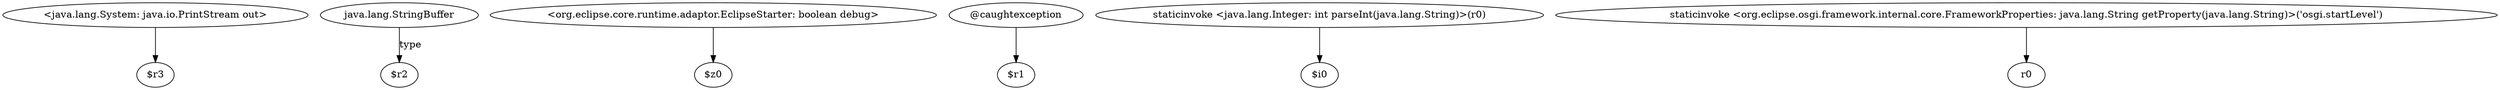 digraph g {
0[label="<java.lang.System: java.io.PrintStream out>"]
1[label="$r3"]
0->1[label=""]
2[label="java.lang.StringBuffer"]
3[label="$r2"]
2->3[label="type"]
4[label="<org.eclipse.core.runtime.adaptor.EclipseStarter: boolean debug>"]
5[label="$z0"]
4->5[label=""]
6[label="@caughtexception"]
7[label="$r1"]
6->7[label=""]
8[label="staticinvoke <java.lang.Integer: int parseInt(java.lang.String)>(r0)"]
9[label="$i0"]
8->9[label=""]
10[label="staticinvoke <org.eclipse.osgi.framework.internal.core.FrameworkProperties: java.lang.String getProperty(java.lang.String)>('osgi.startLevel')"]
11[label="r0"]
10->11[label=""]
}